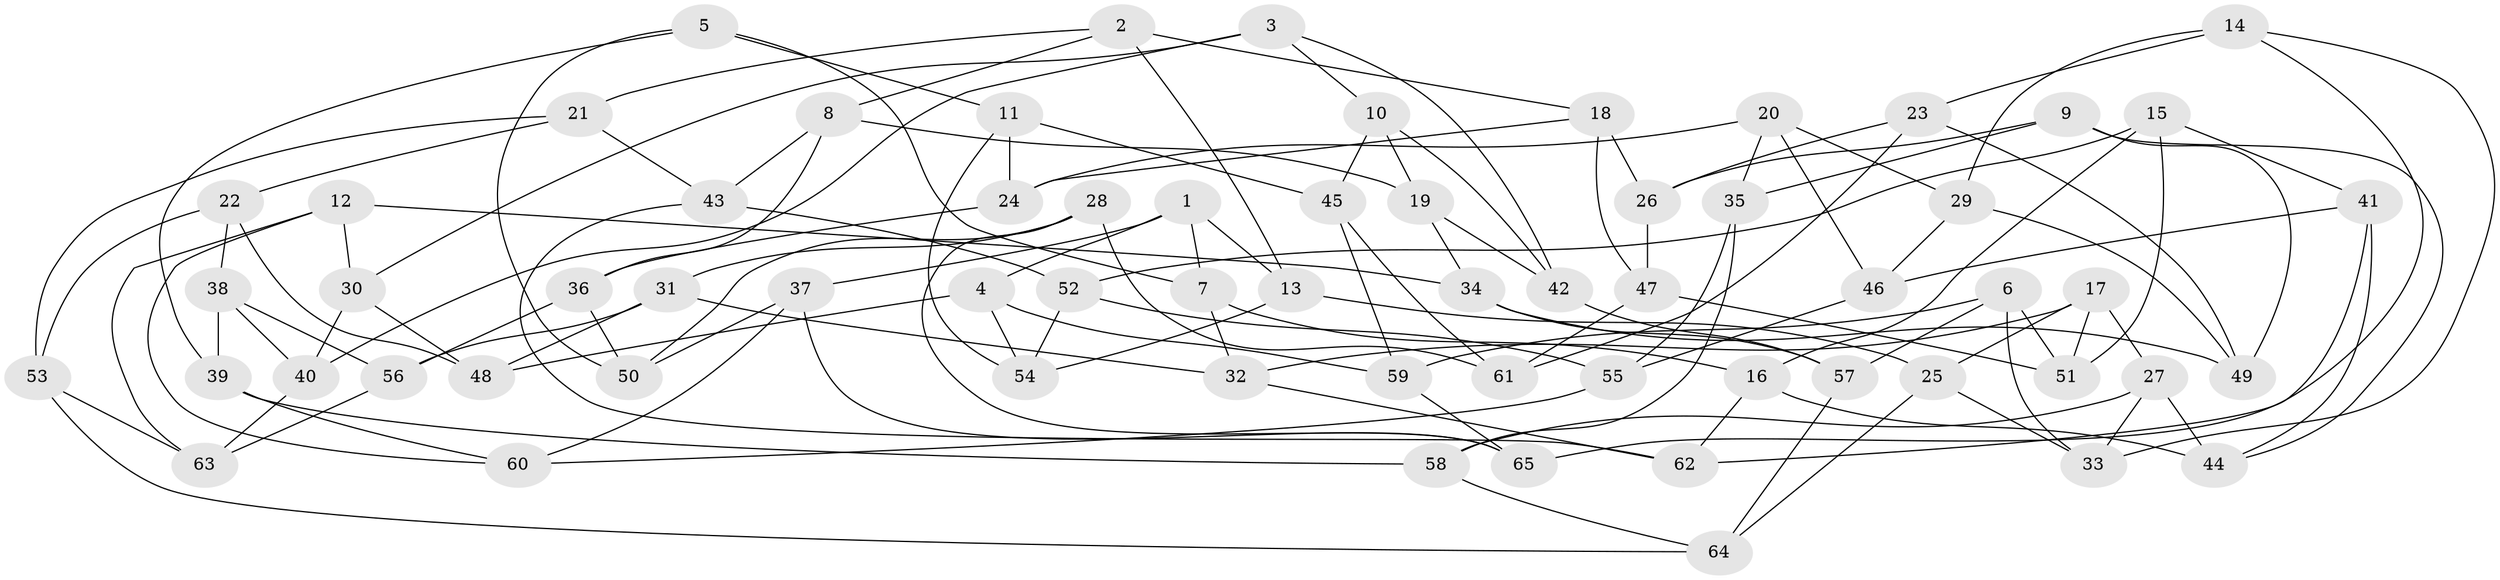 // Generated by graph-tools (version 1.1) at 2025/58/03/09/25 04:58:22]
// undirected, 65 vertices, 130 edges
graph export_dot {
graph [start="1"]
  node [color=gray90,style=filled];
  1;
  2;
  3;
  4;
  5;
  6;
  7;
  8;
  9;
  10;
  11;
  12;
  13;
  14;
  15;
  16;
  17;
  18;
  19;
  20;
  21;
  22;
  23;
  24;
  25;
  26;
  27;
  28;
  29;
  30;
  31;
  32;
  33;
  34;
  35;
  36;
  37;
  38;
  39;
  40;
  41;
  42;
  43;
  44;
  45;
  46;
  47;
  48;
  49;
  50;
  51;
  52;
  53;
  54;
  55;
  56;
  57;
  58;
  59;
  60;
  61;
  62;
  63;
  64;
  65;
  1 -- 7;
  1 -- 4;
  1 -- 37;
  1 -- 13;
  2 -- 8;
  2 -- 18;
  2 -- 13;
  2 -- 21;
  3 -- 40;
  3 -- 30;
  3 -- 10;
  3 -- 42;
  4 -- 54;
  4 -- 48;
  4 -- 59;
  5 -- 11;
  5 -- 39;
  5 -- 7;
  5 -- 50;
  6 -- 59;
  6 -- 57;
  6 -- 33;
  6 -- 51;
  7 -- 16;
  7 -- 32;
  8 -- 19;
  8 -- 43;
  8 -- 36;
  9 -- 44;
  9 -- 26;
  9 -- 35;
  9 -- 49;
  10 -- 42;
  10 -- 19;
  10 -- 45;
  11 -- 54;
  11 -- 24;
  11 -- 45;
  12 -- 60;
  12 -- 30;
  12 -- 63;
  12 -- 34;
  13 -- 25;
  13 -- 54;
  14 -- 29;
  14 -- 23;
  14 -- 33;
  14 -- 65;
  15 -- 51;
  15 -- 52;
  15 -- 41;
  15 -- 16;
  16 -- 62;
  16 -- 44;
  17 -- 51;
  17 -- 27;
  17 -- 32;
  17 -- 25;
  18 -- 26;
  18 -- 24;
  18 -- 47;
  19 -- 34;
  19 -- 42;
  20 -- 29;
  20 -- 24;
  20 -- 35;
  20 -- 46;
  21 -- 22;
  21 -- 43;
  21 -- 53;
  22 -- 53;
  22 -- 38;
  22 -- 48;
  23 -- 26;
  23 -- 49;
  23 -- 61;
  24 -- 36;
  25 -- 64;
  25 -- 33;
  26 -- 47;
  27 -- 44;
  27 -- 58;
  27 -- 33;
  28 -- 61;
  28 -- 31;
  28 -- 65;
  28 -- 50;
  29 -- 46;
  29 -- 49;
  30 -- 48;
  30 -- 40;
  31 -- 32;
  31 -- 48;
  31 -- 56;
  32 -- 62;
  34 -- 57;
  34 -- 49;
  35 -- 58;
  35 -- 55;
  36 -- 56;
  36 -- 50;
  37 -- 65;
  37 -- 60;
  37 -- 50;
  38 -- 56;
  38 -- 39;
  38 -- 40;
  39 -- 58;
  39 -- 60;
  40 -- 63;
  41 -- 44;
  41 -- 46;
  41 -- 62;
  42 -- 57;
  43 -- 52;
  43 -- 62;
  45 -- 61;
  45 -- 59;
  46 -- 55;
  47 -- 61;
  47 -- 51;
  52 -- 55;
  52 -- 54;
  53 -- 63;
  53 -- 64;
  55 -- 60;
  56 -- 63;
  57 -- 64;
  58 -- 64;
  59 -- 65;
}
